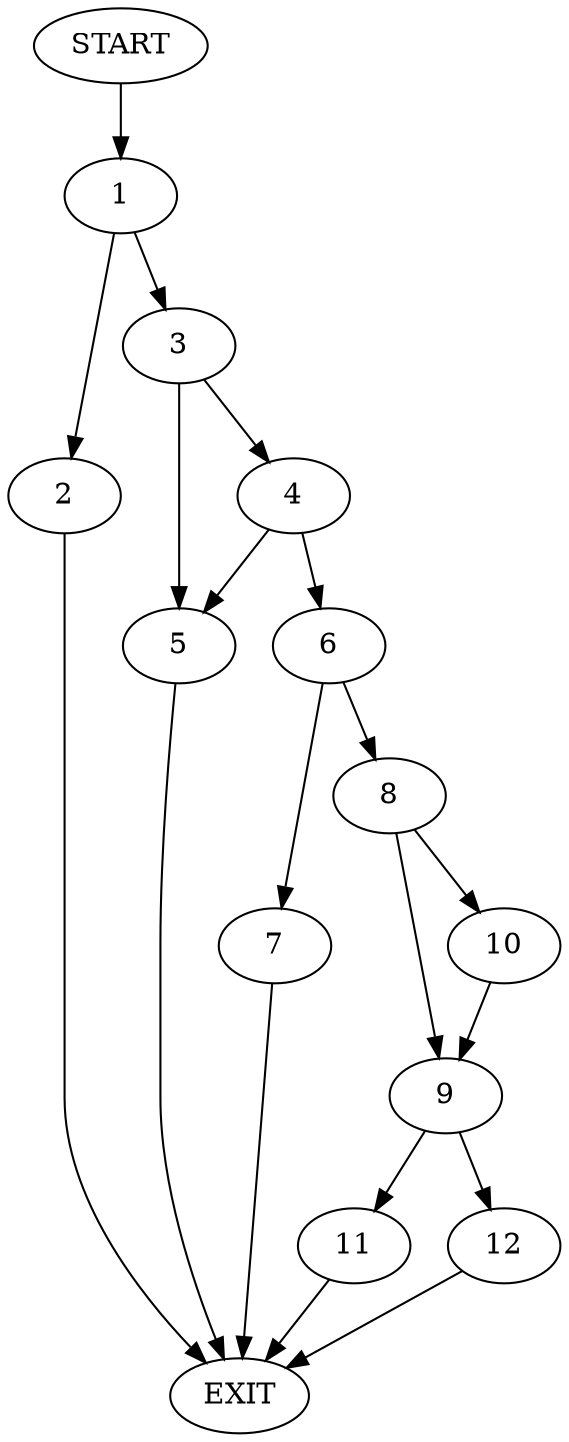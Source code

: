 digraph {
0 [label="START"]
13 [label="EXIT"]
0 -> 1
1 -> 2
1 -> 3
3 -> 4
3 -> 5
2 -> 13
4 -> 5
4 -> 6
5 -> 13
6 -> 7
6 -> 8
8 -> 9
8 -> 10
7 -> 13
9 -> 11
9 -> 12
10 -> 9
11 -> 13
12 -> 13
}
